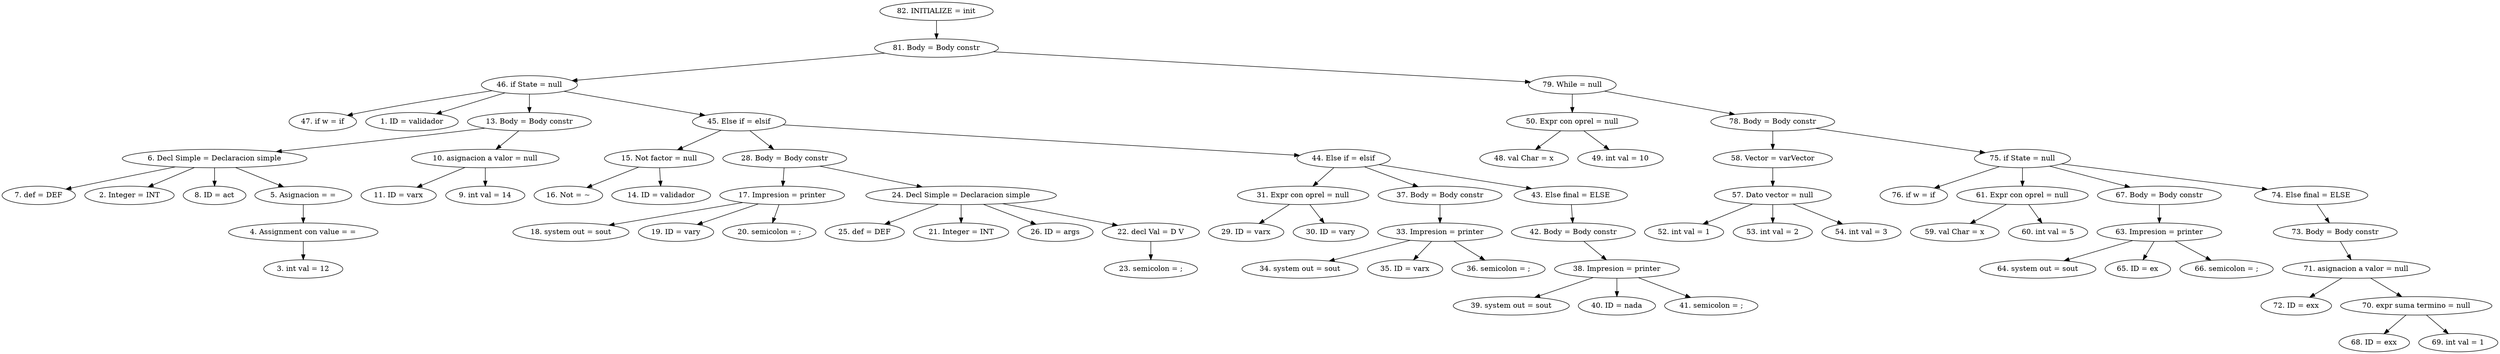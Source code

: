 digraph G {
"82. INITIALIZE = init"->"81. Body = Body constr"
"81. Body = Body constr"->"46. if State = null"
"46. if State = null"->"47. if w = if"
"46. if State = null"->"1. ID = validador"
"46. if State = null"->"13. Body = Body constr"
"13. Body = Body constr"->"6. Decl Simple = Declaracion simple"
"6. Decl Simple = Declaracion simple"->"7. def = DEF"
"6. Decl Simple = Declaracion simple"->"2. Integer = INT"
"6. Decl Simple = Declaracion simple"->"8. ID = act"
"6. Decl Simple = Declaracion simple"->"5. Asignacion = ="
"5. Asignacion = ="->"4. Assignment con value = ="
"4. Assignment con value = ="->"3. int val = 12"
"13. Body = Body constr"->"10. asignacion a valor = null"
"10. asignacion a valor = null"->"11. ID = varx"
"10. asignacion a valor = null"->"9. int val = 14"
"46. if State = null"->"45. Else if = elsif"
"45. Else if = elsif"->"15. Not factor = null"
"15. Not factor = null"->"16. Not = ~"
"15. Not factor = null"->"14. ID = validador"
"45. Else if = elsif"->"28. Body = Body constr"
"28. Body = Body constr"->"17. Impresion = printer"
"17. Impresion = printer"->"18. system out = sout"
"17. Impresion = printer"->"19. ID = vary"
"17. Impresion = printer"->"20. semicolon = ;"
"28. Body = Body constr"->"24. Decl Simple = Declaracion simple"
"24. Decl Simple = Declaracion simple"->"25. def = DEF"
"24. Decl Simple = Declaracion simple"->"21. Integer = INT"
"24. Decl Simple = Declaracion simple"->"26. ID = args"
"24. Decl Simple = Declaracion simple"->"22. decl Val = D V"
"22. decl Val = D V"->"23. semicolon = ;"
"45. Else if = elsif"->"44. Else if = elsif"
"44. Else if = elsif"->"31. Expr con oprel = null"
"31. Expr con oprel = null"->"29. ID = varx"
"31. Expr con oprel = null"->"30. ID = vary"
"44. Else if = elsif"->"37. Body = Body constr"
"37. Body = Body constr"->"33. Impresion = printer"
"33. Impresion = printer"->"34. system out = sout"
"33. Impresion = printer"->"35. ID = varx"
"33. Impresion = printer"->"36. semicolon = ;"
"44. Else if = elsif"->"43. Else final = ELSE"
"43. Else final = ELSE"->"42. Body = Body constr"
"42. Body = Body constr"->"38. Impresion = printer"
"38. Impresion = printer"->"39. system out = sout"
"38. Impresion = printer"->"40. ID = nada"
"38. Impresion = printer"->"41. semicolon = ;"
"81. Body = Body constr"->"79. While = null"
"79. While = null"->"50. Expr con oprel = null"
"50. Expr con oprel = null"->"48. val Char = x"
"50. Expr con oprel = null"->"49. int val = 10"
"79. While = null"->"78. Body = Body constr"
"78. Body = Body constr"->"58. Vector = varVector"
"58. Vector = varVector"->"57. Dato vector = null"
"57. Dato vector = null"->"52. int val = 1"
"57. Dato vector = null"->"53. int val = 2"
"57. Dato vector = null"->"54. int val = 3"
"78. Body = Body constr"->"75. if State = null"
"75. if State = null"->"76. if w = if"
"75. if State = null"->"61. Expr con oprel = null"
"61. Expr con oprel = null"->"59. val Char = x"
"61. Expr con oprel = null"->"60. int val = 5"
"75. if State = null"->"67. Body = Body constr"
"67. Body = Body constr"->"63. Impresion = printer"
"63. Impresion = printer"->"64. system out = sout"
"63. Impresion = printer"->"65. ID = ex"
"63. Impresion = printer"->"66. semicolon = ;"
"75. if State = null"->"74. Else final = ELSE"
"74. Else final = ELSE"->"73. Body = Body constr"
"73. Body = Body constr"->"71. asignacion a valor = null"
"71. asignacion a valor = null"->"72. ID = exx"
"71. asignacion a valor = null"->"70. expr suma termino = null"
"70. expr suma termino = null"->"68. ID = exx"
"70. expr suma termino = null"->"69. int val = 1"


}
